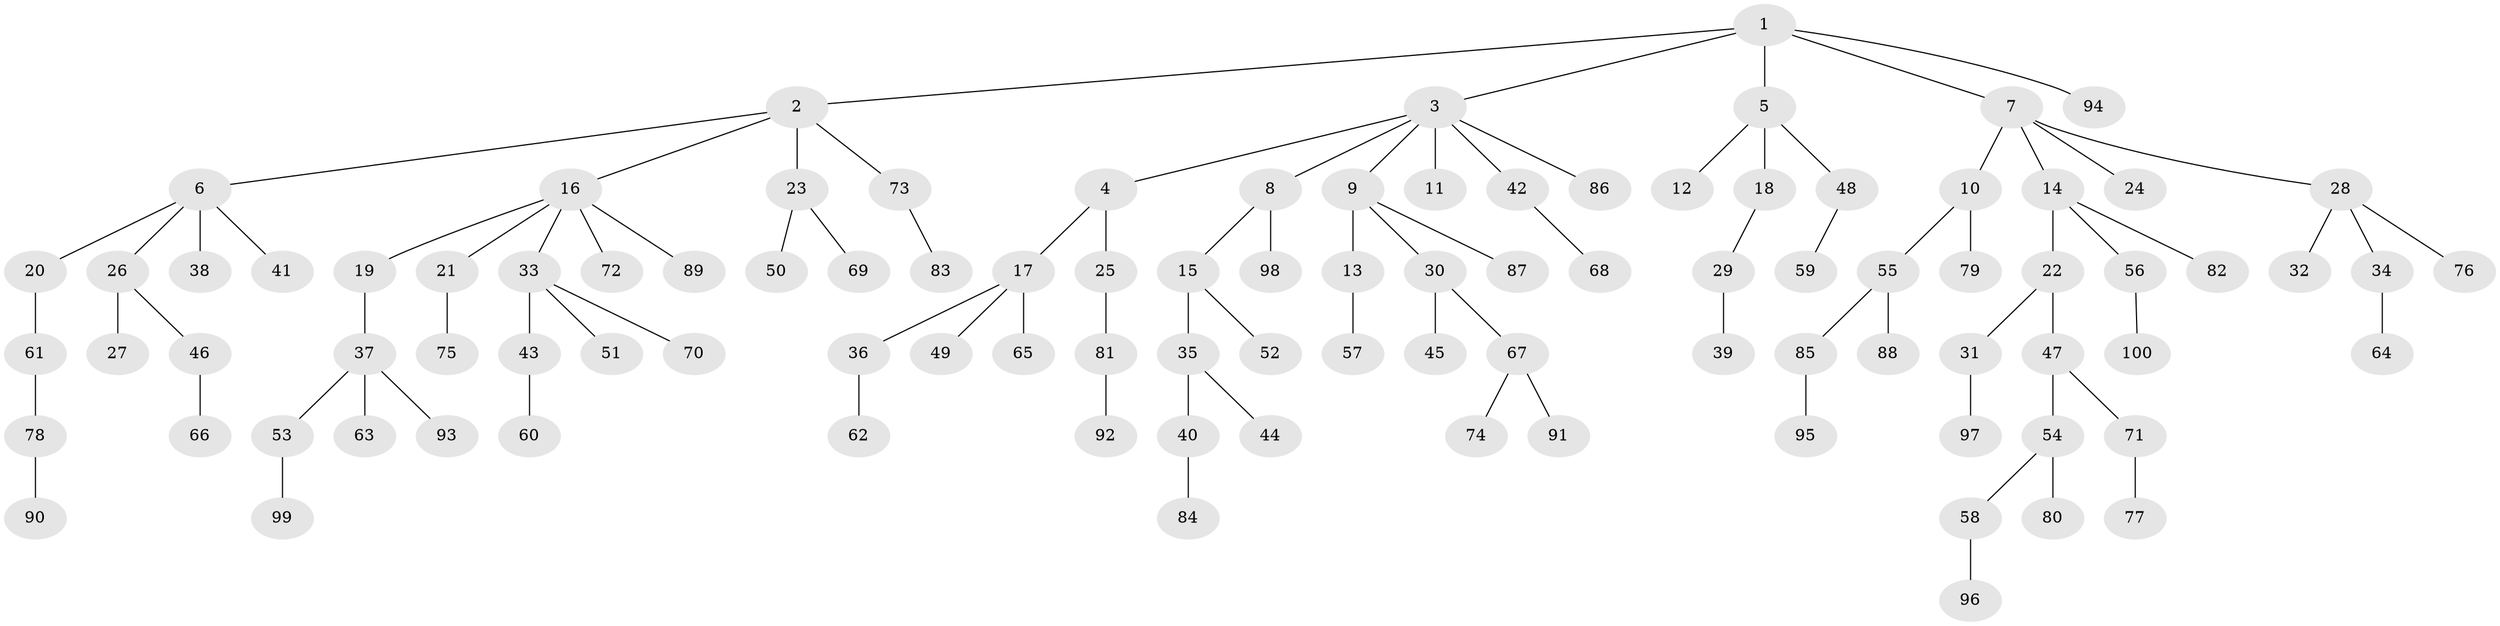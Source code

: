 // coarse degree distribution, {5: 0.014285714285714285, 6: 0.02857142857142857, 8: 0.02857142857142857, 3: 0.07142857142857142, 4: 0.1, 2: 0.12857142857142856, 1: 0.6285714285714286}
// Generated by graph-tools (version 1.1) at 2025/24/03/03/25 07:24:07]
// undirected, 100 vertices, 99 edges
graph export_dot {
graph [start="1"]
  node [color=gray90,style=filled];
  1;
  2;
  3;
  4;
  5;
  6;
  7;
  8;
  9;
  10;
  11;
  12;
  13;
  14;
  15;
  16;
  17;
  18;
  19;
  20;
  21;
  22;
  23;
  24;
  25;
  26;
  27;
  28;
  29;
  30;
  31;
  32;
  33;
  34;
  35;
  36;
  37;
  38;
  39;
  40;
  41;
  42;
  43;
  44;
  45;
  46;
  47;
  48;
  49;
  50;
  51;
  52;
  53;
  54;
  55;
  56;
  57;
  58;
  59;
  60;
  61;
  62;
  63;
  64;
  65;
  66;
  67;
  68;
  69;
  70;
  71;
  72;
  73;
  74;
  75;
  76;
  77;
  78;
  79;
  80;
  81;
  82;
  83;
  84;
  85;
  86;
  87;
  88;
  89;
  90;
  91;
  92;
  93;
  94;
  95;
  96;
  97;
  98;
  99;
  100;
  1 -- 2;
  1 -- 3;
  1 -- 5;
  1 -- 7;
  1 -- 94;
  2 -- 6;
  2 -- 16;
  2 -- 23;
  2 -- 73;
  3 -- 4;
  3 -- 8;
  3 -- 9;
  3 -- 11;
  3 -- 42;
  3 -- 86;
  4 -- 17;
  4 -- 25;
  5 -- 12;
  5 -- 18;
  5 -- 48;
  6 -- 20;
  6 -- 26;
  6 -- 38;
  6 -- 41;
  7 -- 10;
  7 -- 14;
  7 -- 24;
  7 -- 28;
  8 -- 15;
  8 -- 98;
  9 -- 13;
  9 -- 30;
  9 -- 87;
  10 -- 55;
  10 -- 79;
  13 -- 57;
  14 -- 22;
  14 -- 56;
  14 -- 82;
  15 -- 35;
  15 -- 52;
  16 -- 19;
  16 -- 21;
  16 -- 33;
  16 -- 72;
  16 -- 89;
  17 -- 36;
  17 -- 49;
  17 -- 65;
  18 -- 29;
  19 -- 37;
  20 -- 61;
  21 -- 75;
  22 -- 31;
  22 -- 47;
  23 -- 50;
  23 -- 69;
  25 -- 81;
  26 -- 27;
  26 -- 46;
  28 -- 32;
  28 -- 34;
  28 -- 76;
  29 -- 39;
  30 -- 45;
  30 -- 67;
  31 -- 97;
  33 -- 43;
  33 -- 51;
  33 -- 70;
  34 -- 64;
  35 -- 40;
  35 -- 44;
  36 -- 62;
  37 -- 53;
  37 -- 63;
  37 -- 93;
  40 -- 84;
  42 -- 68;
  43 -- 60;
  46 -- 66;
  47 -- 54;
  47 -- 71;
  48 -- 59;
  53 -- 99;
  54 -- 58;
  54 -- 80;
  55 -- 85;
  55 -- 88;
  56 -- 100;
  58 -- 96;
  61 -- 78;
  67 -- 74;
  67 -- 91;
  71 -- 77;
  73 -- 83;
  78 -- 90;
  81 -- 92;
  85 -- 95;
}
